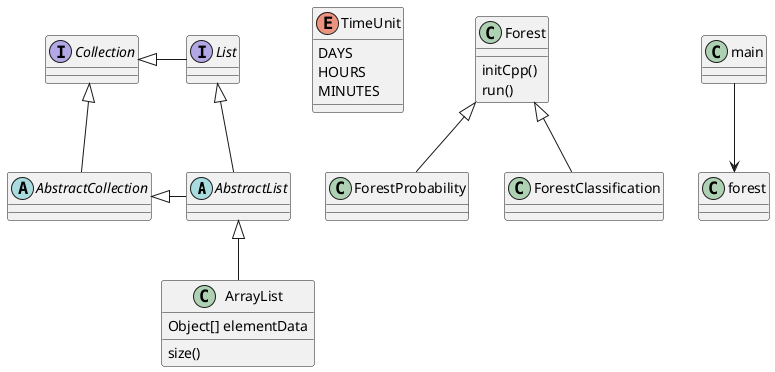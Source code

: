 @startuml

abstract class AbstractList
abstract AbstractCollection
interface List
interface Collection

List <|-- AbstractList
Collection <|-- AbstractCollection

Collection <|- List
AbstractCollection <|- AbstractList
AbstractList <|-- ArrayList

class ArrayList {
Object[] elementData
size()
}

enum TimeUnit {
DAYS
HOURS
MINUTES
}

class Forest{
initCpp()
run()
}

class ForestProbability{

}
class ForestClassification{
}

Forest <|-- ForestProbability
Forest <|-- ForestClassification

main --> forest
forest --> forest.initCpp
forest.initCpp --> forest.run


@enduml